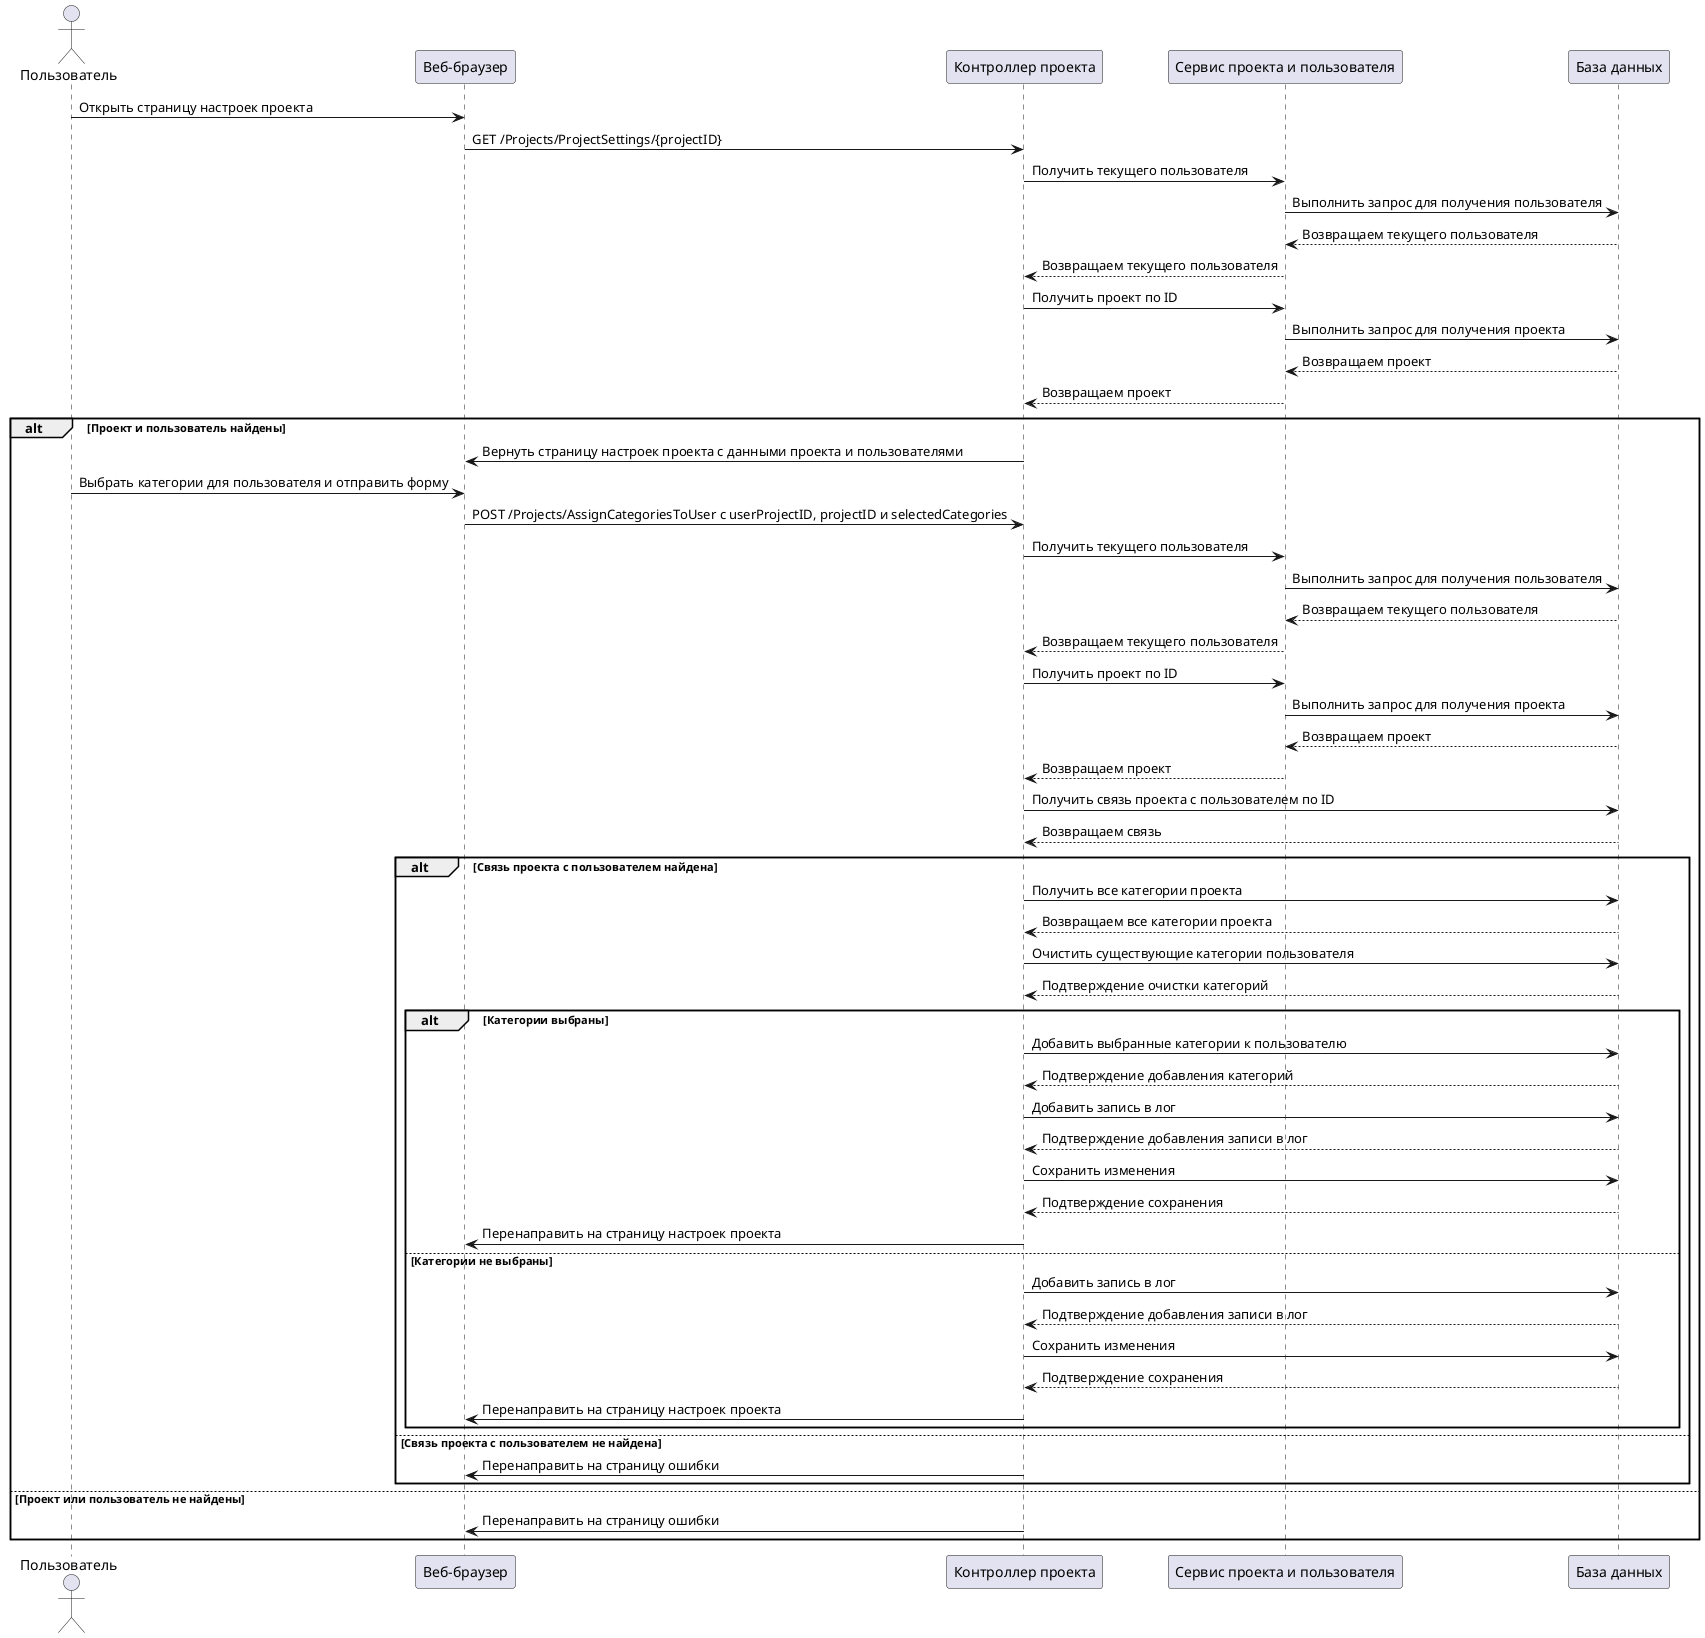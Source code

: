 @startuml AssignCategories
actor Пользователь as User
participant "Веб-браузер" as Browser
participant "Контроллер проекта" as PC
participant "Сервис проекта и пользователя" as UPS
participant "База данных" as DB

User -> Browser: Открыть страницу настроек проекта
Browser -> PC: GET /Projects/ProjectSettings/{projectID}
PC -> UPS: Получить текущего пользователя
UPS -> DB: Выполнить запрос для получения пользователя
DB --> UPS: Возвращаем текущего пользователя
UPS --> PC: Возвращаем текущего пользователя

PC -> UPS: Получить проект по ID
UPS -> DB: Выполнить запрос для получения проекта
DB --> UPS: Возвращаем проект
UPS --> PC: Возвращаем проект

alt Проект и пользователь найдены
    PC -> Browser: Вернуть страницу настроек проекта с данными проекта и пользователями

    User -> Browser: Выбрать категории для пользователя и отправить форму
    Browser -> PC: POST /Projects/AssignCategoriesToUser с userProjectID, projectID и selectedCategories

    PC -> UPS: Получить текущего пользователя
    UPS -> DB: Выполнить запрос для получения пользователя
    DB --> UPS: Возвращаем текущего пользователя
    UPS --> PC: Возвращаем текущего пользователя

    PC -> UPS: Получить проект по ID
    UPS -> DB: Выполнить запрос для получения проекта
    DB --> UPS: Возвращаем проект
    UPS --> PC: Возвращаем проект

    PC -> DB: Получить связь проекта с пользователем по ID
    DB --> PC: Возвращаем связь

    alt Связь проекта с пользователем найдена
        PC -> DB: Получить все категории проекта
        DB --> PC: Возвращаем все категории проекта

        PC -> DB: Очистить существующие категории пользователя
        DB --> PC: Подтверждение очистки категорий

        alt Категории выбраны
            PC -> DB: Добавить выбранные категории к пользователю
            DB --> PC: Подтверждение добавления категорий

            PC -> DB: Добавить запись в лог
            DB --> PC: Подтверждение добавления записи в лог

            PC -> DB: Сохранить изменения
            DB --> PC: Подтверждение сохранения

            PC -> Browser: Перенаправить на страницу настроек проекта
        else Категории не выбраны
            PC -> DB: Добавить запись в лог
            DB --> PC: Подтверждение добавления записи в лог

            PC -> DB: Сохранить изменения
            DB --> PC: Подтверждение сохранения

            PC -> Browser: Перенаправить на страницу настроек проекта
        end
    else  Связь проекта с пользователем не найдена
        PC -> Browser: Перенаправить на страницу ошибки
    end
else Проект или пользователь не найдены
    PC -> Browser: Перенаправить на страницу ошибки
end
@enduml